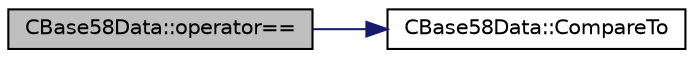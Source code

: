 digraph "CBase58Data::operator=="
{
  edge [fontname="Helvetica",fontsize="10",labelfontname="Helvetica",labelfontsize="10"];
  node [fontname="Helvetica",fontsize="10",shape=record];
  rankdir="LR";
  Node15 [label="CBase58Data::operator==",height=0.2,width=0.4,color="black", fillcolor="grey75", style="filled", fontcolor="black"];
  Node15 -> Node16 [color="midnightblue",fontsize="10",style="solid",fontname="Helvetica"];
  Node16 [label="CBase58Data::CompareTo",height=0.2,width=0.4,color="black", fillcolor="white", style="filled",URL="$class_c_base58_data.html#ad89d6bd7afa8d831dffce12803c5f58d"];
}
